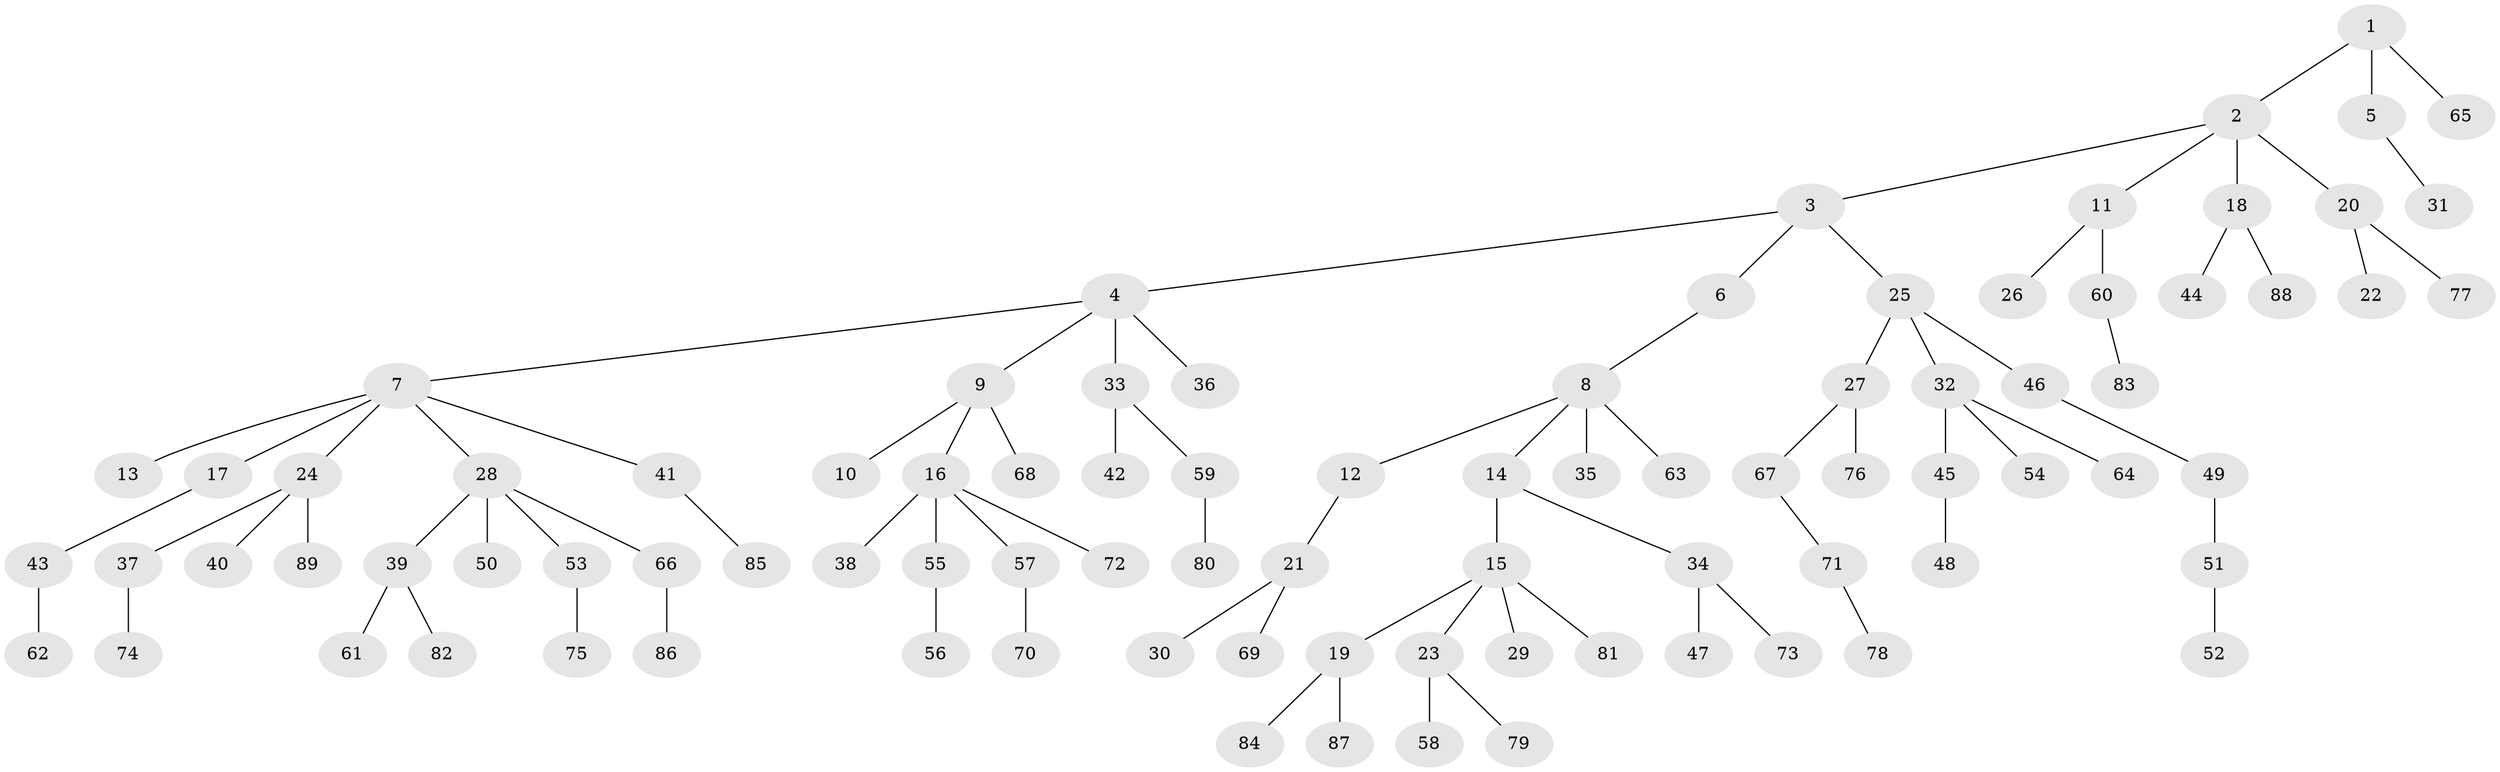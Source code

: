 // coarse degree distribution, {2: 0.2542372881355932, 6: 0.05084745762711865, 4: 0.0847457627118644, 1: 0.5254237288135594, 3: 0.06779661016949153, 5: 0.01694915254237288}
// Generated by graph-tools (version 1.1) at 2025/52/02/27/25 19:52:09]
// undirected, 89 vertices, 88 edges
graph export_dot {
graph [start="1"]
  node [color=gray90,style=filled];
  1;
  2;
  3;
  4;
  5;
  6;
  7;
  8;
  9;
  10;
  11;
  12;
  13;
  14;
  15;
  16;
  17;
  18;
  19;
  20;
  21;
  22;
  23;
  24;
  25;
  26;
  27;
  28;
  29;
  30;
  31;
  32;
  33;
  34;
  35;
  36;
  37;
  38;
  39;
  40;
  41;
  42;
  43;
  44;
  45;
  46;
  47;
  48;
  49;
  50;
  51;
  52;
  53;
  54;
  55;
  56;
  57;
  58;
  59;
  60;
  61;
  62;
  63;
  64;
  65;
  66;
  67;
  68;
  69;
  70;
  71;
  72;
  73;
  74;
  75;
  76;
  77;
  78;
  79;
  80;
  81;
  82;
  83;
  84;
  85;
  86;
  87;
  88;
  89;
  1 -- 2;
  1 -- 5;
  1 -- 65;
  2 -- 3;
  2 -- 11;
  2 -- 18;
  2 -- 20;
  3 -- 4;
  3 -- 6;
  3 -- 25;
  4 -- 7;
  4 -- 9;
  4 -- 33;
  4 -- 36;
  5 -- 31;
  6 -- 8;
  7 -- 13;
  7 -- 17;
  7 -- 24;
  7 -- 28;
  7 -- 41;
  8 -- 12;
  8 -- 14;
  8 -- 35;
  8 -- 63;
  9 -- 10;
  9 -- 16;
  9 -- 68;
  11 -- 26;
  11 -- 60;
  12 -- 21;
  14 -- 15;
  14 -- 34;
  15 -- 19;
  15 -- 23;
  15 -- 29;
  15 -- 81;
  16 -- 38;
  16 -- 55;
  16 -- 57;
  16 -- 72;
  17 -- 43;
  18 -- 44;
  18 -- 88;
  19 -- 84;
  19 -- 87;
  20 -- 22;
  20 -- 77;
  21 -- 30;
  21 -- 69;
  23 -- 58;
  23 -- 79;
  24 -- 37;
  24 -- 40;
  24 -- 89;
  25 -- 27;
  25 -- 32;
  25 -- 46;
  27 -- 67;
  27 -- 76;
  28 -- 39;
  28 -- 50;
  28 -- 53;
  28 -- 66;
  32 -- 45;
  32 -- 54;
  32 -- 64;
  33 -- 42;
  33 -- 59;
  34 -- 47;
  34 -- 73;
  37 -- 74;
  39 -- 61;
  39 -- 82;
  41 -- 85;
  43 -- 62;
  45 -- 48;
  46 -- 49;
  49 -- 51;
  51 -- 52;
  53 -- 75;
  55 -- 56;
  57 -- 70;
  59 -- 80;
  60 -- 83;
  66 -- 86;
  67 -- 71;
  71 -- 78;
}

